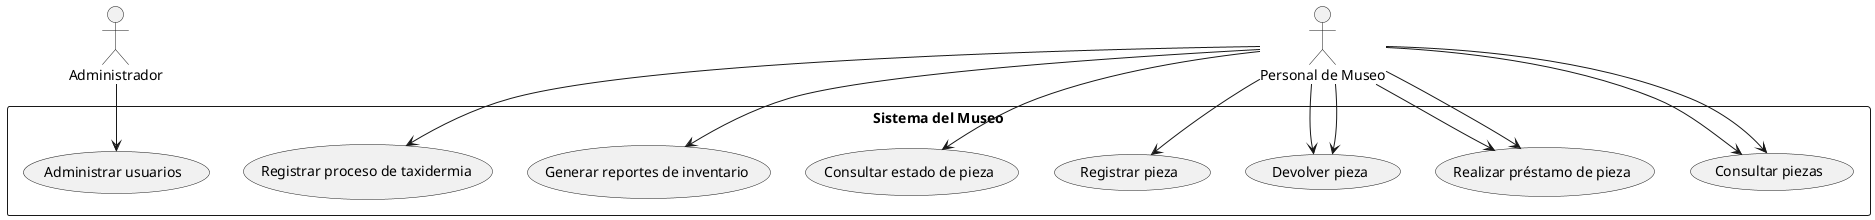 @startuml casoUso
actor Administrador
actor "Personal de Museo" as Personal

rectangle "Sistema del Museo" {
    Personal --> (Consultar piezas)
    Personal --> (Realizar préstamo de pieza)
    Personal --> (Devolver pieza)
    Personal --> (Registrar pieza)
    Personal --> (Consultar piezas)
    Personal --> (Realizar préstamo de pieza)
    Personal --> (Devolver pieza)
    Personal --> (Consultar estado de pieza)
    Personal --> (Generar reportes de inventario)
    Personal --> (Registrar proceso de taxidermia)
    Administrador --> (Administrar usuarios)
}
@enduml
